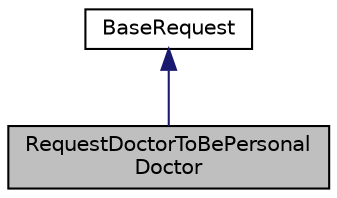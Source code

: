 digraph "RequestDoctorToBePersonalDoctor"
{
 // LATEX_PDF_SIZE
  edge [fontname="Helvetica",fontsize="10",labelfontname="Helvetica",labelfontsize="10"];
  node [fontname="Helvetica",fontsize="10",shape=record];
  Node1 [label="RequestDoctorToBePersonal\lDoctor",height=0.2,width=0.4,color="black", fillcolor="grey75", style="filled", fontcolor="black",tooltip=" "];
  Node2 -> Node1 [dir="back",color="midnightblue",fontsize="10",style="solid",fontname="Helvetica"];
  Node2 [label="BaseRequest",height=0.2,width=0.4,color="black", fillcolor="white", style="filled",URL="$classBaseRequest.html",tooltip=" "];
}
